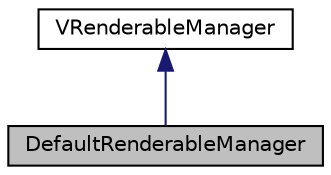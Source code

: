 digraph "DefaultRenderableManager"
{
  edge [fontname="Helvetica",fontsize="10",labelfontname="Helvetica",labelfontsize="10"];
  node [fontname="Helvetica",fontsize="10",shape=record];
  Node1 [label="DefaultRenderableManager",height=0.2,width=0.4,color="black", fillcolor="grey75", style="filled", fontcolor="black"];
  Node2 -> Node1 [dir="back",color="midnightblue",fontsize="10",style="solid",fontname="Helvetica"];
  Node2 [label="VRenderableManager",height=0.2,width=0.4,color="black", fillcolor="white", style="filled",URL="$class_v_renderable_manager.html",tooltip="VRenderableManager. "];
}
